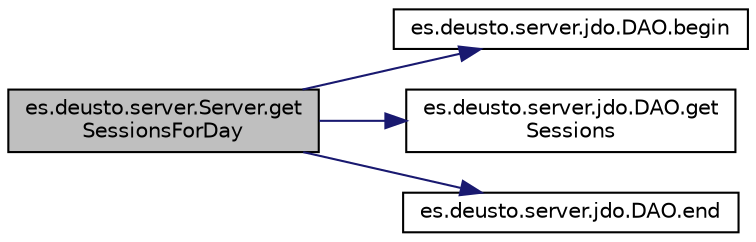 digraph "es.deusto.server.Server.getSessionsForDay"
{
 // LATEX_PDF_SIZE
  edge [fontname="Helvetica",fontsize="10",labelfontname="Helvetica",labelfontsize="10"];
  node [fontname="Helvetica",fontsize="10",shape=record];
  rankdir="LR";
  Node27 [label="es.deusto.server.Server.get\lSessionsForDay",height=0.2,width=0.4,color="black", fillcolor="grey75", style="filled", fontcolor="black",tooltip=" "];
  Node27 -> Node28 [color="midnightblue",fontsize="10",style="solid",fontname="Helvetica"];
  Node28 [label="es.deusto.server.jdo.DAO.begin",height=0.2,width=0.4,color="black", fillcolor="white", style="filled",URL="$classes_1_1deusto_1_1server_1_1jdo_1_1_d_a_o.html#ad923bb21c8273dabc601b85713703c89",tooltip=" "];
  Node27 -> Node29 [color="midnightblue",fontsize="10",style="solid",fontname="Helvetica"];
  Node29 [label="es.deusto.server.jdo.DAO.get\lSessions",height=0.2,width=0.4,color="black", fillcolor="white", style="filled",URL="$classes_1_1deusto_1_1server_1_1jdo_1_1_d_a_o.html#a2f9f9eb5adc37f559d7fefe2da6544f1",tooltip=" "];
  Node27 -> Node30 [color="midnightblue",fontsize="10",style="solid",fontname="Helvetica"];
  Node30 [label="es.deusto.server.jdo.DAO.end",height=0.2,width=0.4,color="black", fillcolor="white", style="filled",URL="$classes_1_1deusto_1_1server_1_1jdo_1_1_d_a_o.html#a376574d8ad006d0bad98e39172b67847",tooltip=" "];
}
